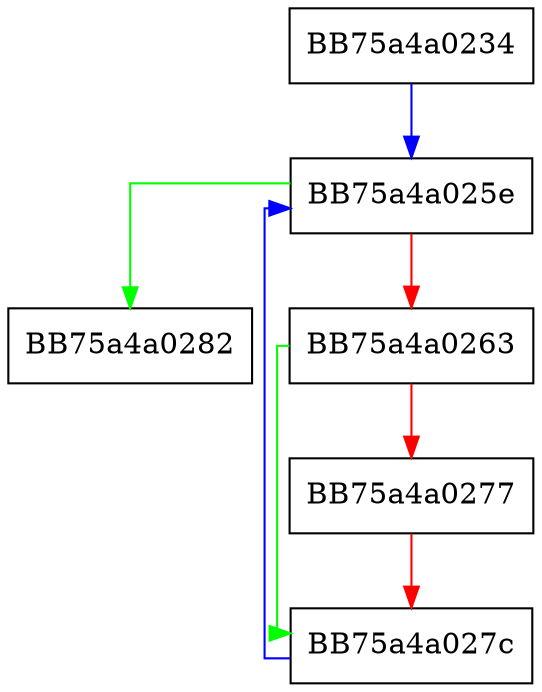digraph erase {
  node [shape="box"];
  graph [splines=ortho];
  BB75a4a0234 -> BB75a4a025e [color="blue"];
  BB75a4a025e -> BB75a4a0282 [color="green"];
  BB75a4a025e -> BB75a4a0263 [color="red"];
  BB75a4a0263 -> BB75a4a027c [color="green"];
  BB75a4a0263 -> BB75a4a0277 [color="red"];
  BB75a4a0277 -> BB75a4a027c [color="red"];
  BB75a4a027c -> BB75a4a025e [color="blue"];
}